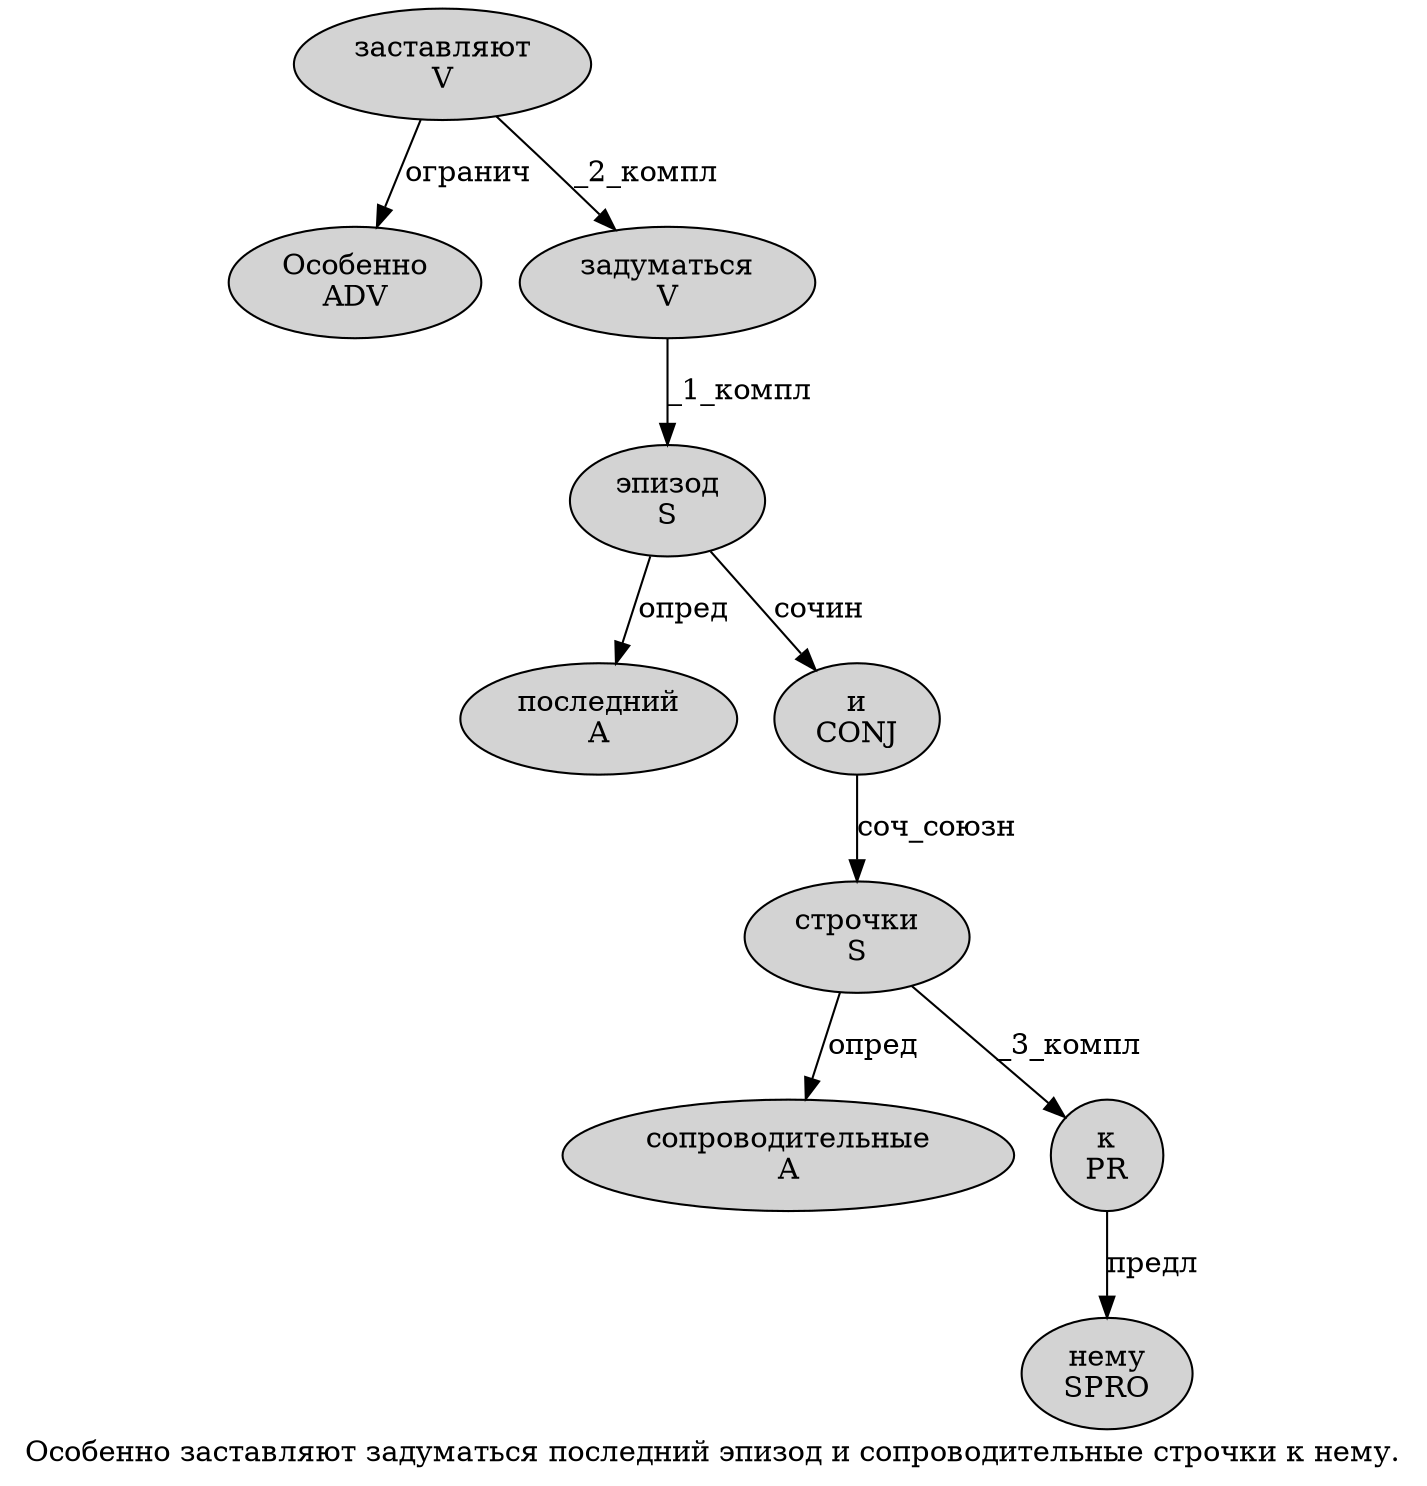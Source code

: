 digraph SENTENCE_2281 {
	graph [label="Особенно заставляют задуматься последний эпизод и сопроводительные строчки к нему."]
	node [style=filled]
		0 [label="Особенно
ADV" color="" fillcolor=lightgray penwidth=1 shape=ellipse]
		1 [label="заставляют
V" color="" fillcolor=lightgray penwidth=1 shape=ellipse]
		2 [label="задуматься
V" color="" fillcolor=lightgray penwidth=1 shape=ellipse]
		3 [label="последний
A" color="" fillcolor=lightgray penwidth=1 shape=ellipse]
		4 [label="эпизод
S" color="" fillcolor=lightgray penwidth=1 shape=ellipse]
		5 [label="и
CONJ" color="" fillcolor=lightgray penwidth=1 shape=ellipse]
		6 [label="сопроводительные
A" color="" fillcolor=lightgray penwidth=1 shape=ellipse]
		7 [label="строчки
S" color="" fillcolor=lightgray penwidth=1 shape=ellipse]
		8 [label="к
PR" color="" fillcolor=lightgray penwidth=1 shape=ellipse]
		9 [label="нему
SPRO" color="" fillcolor=lightgray penwidth=1 shape=ellipse]
			2 -> 4 [label="_1_компл"]
			5 -> 7 [label="соч_союзн"]
			4 -> 3 [label="опред"]
			4 -> 5 [label="сочин"]
			1 -> 0 [label="огранич"]
			1 -> 2 [label="_2_компл"]
			7 -> 6 [label="опред"]
			7 -> 8 [label="_3_компл"]
			8 -> 9 [label="предл"]
}